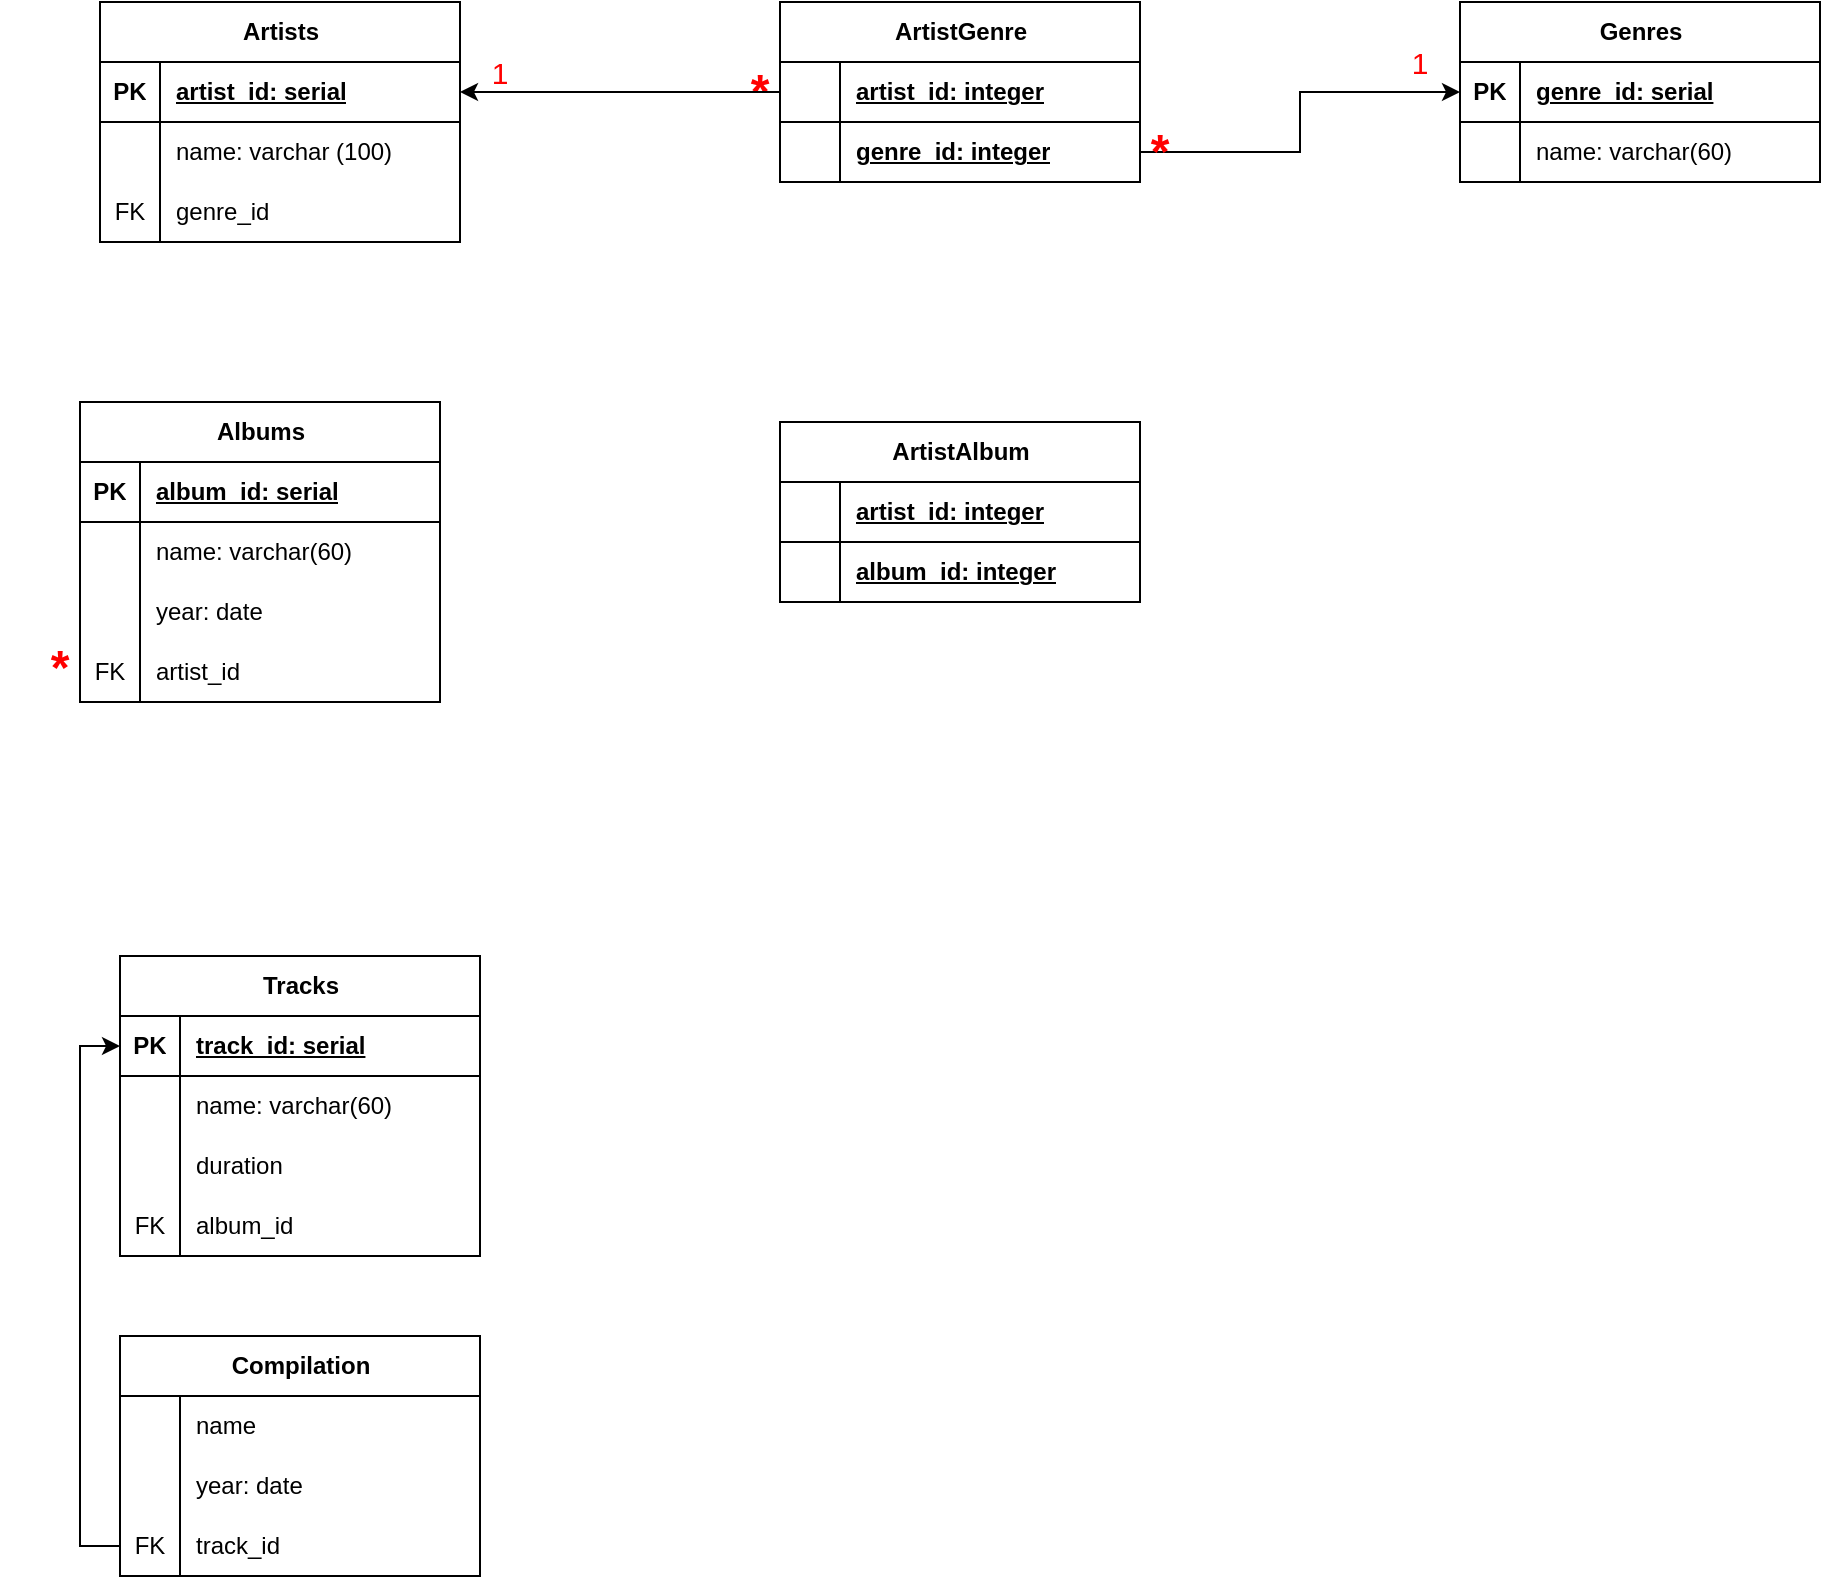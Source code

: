 <mxfile version="22.1.5" type="github">
  <diagram name="Страница — 1" id="l7LQyPdu3lHHylM9o-vb">
    <mxGraphModel dx="2409" dy="1215" grid="1" gridSize="10" guides="1" tooltips="1" connect="1" arrows="1" fold="1" page="1" pageScale="1" pageWidth="1169" pageHeight="827" math="0" shadow="0">
      <root>
        <mxCell id="0" />
        <mxCell id="1" parent="0" />
        <mxCell id="CeUGmrKZ6YZU2B5nkD6M-53" value="Genres" style="shape=table;startSize=30;container=1;collapsible=1;childLayout=tableLayout;fixedRows=1;rowLines=0;fontStyle=1;align=center;resizeLast=1;html=1;" parent="1" vertex="1">
          <mxGeometry x="-350" y="40" width="180" height="90" as="geometry" />
        </mxCell>
        <mxCell id="CeUGmrKZ6YZU2B5nkD6M-54" value="" style="shape=tableRow;horizontal=0;startSize=0;swimlaneHead=0;swimlaneBody=0;fillColor=none;collapsible=0;dropTarget=0;points=[[0,0.5],[1,0.5]];portConstraint=eastwest;top=0;left=0;right=0;bottom=1;" parent="CeUGmrKZ6YZU2B5nkD6M-53" vertex="1">
          <mxGeometry y="30" width="180" height="30" as="geometry" />
        </mxCell>
        <mxCell id="CeUGmrKZ6YZU2B5nkD6M-55" value="PK" style="shape=partialRectangle;connectable=0;fillColor=none;top=0;left=0;bottom=0;right=0;fontStyle=1;overflow=hidden;whiteSpace=wrap;html=1;" parent="CeUGmrKZ6YZU2B5nkD6M-54" vertex="1">
          <mxGeometry width="30" height="30" as="geometry">
            <mxRectangle width="30" height="30" as="alternateBounds" />
          </mxGeometry>
        </mxCell>
        <mxCell id="CeUGmrKZ6YZU2B5nkD6M-56" value="genre_id: serial" style="shape=partialRectangle;connectable=0;fillColor=none;top=0;left=0;bottom=0;right=0;align=left;spacingLeft=6;fontStyle=5;overflow=hidden;whiteSpace=wrap;html=1;" parent="CeUGmrKZ6YZU2B5nkD6M-54" vertex="1">
          <mxGeometry x="30" width="150" height="30" as="geometry">
            <mxRectangle width="150" height="30" as="alternateBounds" />
          </mxGeometry>
        </mxCell>
        <mxCell id="CeUGmrKZ6YZU2B5nkD6M-57" value="" style="shape=tableRow;horizontal=0;startSize=0;swimlaneHead=0;swimlaneBody=0;fillColor=none;collapsible=0;dropTarget=0;points=[[0,0.5],[1,0.5]];portConstraint=eastwest;top=0;left=0;right=0;bottom=0;" parent="CeUGmrKZ6YZU2B5nkD6M-53" vertex="1">
          <mxGeometry y="60" width="180" height="30" as="geometry" />
        </mxCell>
        <mxCell id="CeUGmrKZ6YZU2B5nkD6M-58" value="" style="shape=partialRectangle;connectable=0;fillColor=none;top=0;left=0;bottom=0;right=0;editable=1;overflow=hidden;whiteSpace=wrap;html=1;" parent="CeUGmrKZ6YZU2B5nkD6M-57" vertex="1">
          <mxGeometry width="30" height="30" as="geometry">
            <mxRectangle width="30" height="30" as="alternateBounds" />
          </mxGeometry>
        </mxCell>
        <mxCell id="CeUGmrKZ6YZU2B5nkD6M-59" value="name: varchar(60)" style="shape=partialRectangle;connectable=0;fillColor=none;top=0;left=0;bottom=0;right=0;align=left;spacingLeft=6;overflow=hidden;whiteSpace=wrap;html=1;" parent="CeUGmrKZ6YZU2B5nkD6M-57" vertex="1">
          <mxGeometry x="30" width="150" height="30" as="geometry">
            <mxRectangle width="150" height="30" as="alternateBounds" />
          </mxGeometry>
        </mxCell>
        <mxCell id="HRSi-RAz98DU6cZ2b0Zd-8" value="Artists" style="shape=table;startSize=30;container=1;collapsible=1;childLayout=tableLayout;fixedRows=1;rowLines=0;fontStyle=1;align=center;resizeLast=1;html=1;" vertex="1" parent="1">
          <mxGeometry x="-1030" y="40" width="180" height="120" as="geometry" />
        </mxCell>
        <mxCell id="HRSi-RAz98DU6cZ2b0Zd-9" value="" style="shape=tableRow;horizontal=0;startSize=0;swimlaneHead=0;swimlaneBody=0;fillColor=none;collapsible=0;dropTarget=0;points=[[0,0.5],[1,0.5]];portConstraint=eastwest;top=0;left=0;right=0;bottom=1;" vertex="1" parent="HRSi-RAz98DU6cZ2b0Zd-8">
          <mxGeometry y="30" width="180" height="30" as="geometry" />
        </mxCell>
        <mxCell id="HRSi-RAz98DU6cZ2b0Zd-10" value="PK" style="shape=partialRectangle;connectable=0;fillColor=none;top=0;left=0;bottom=0;right=0;fontStyle=1;overflow=hidden;whiteSpace=wrap;html=1;" vertex="1" parent="HRSi-RAz98DU6cZ2b0Zd-9">
          <mxGeometry width="30" height="30" as="geometry">
            <mxRectangle width="30" height="30" as="alternateBounds" />
          </mxGeometry>
        </mxCell>
        <mxCell id="HRSi-RAz98DU6cZ2b0Zd-11" value="artist_id: serial" style="shape=partialRectangle;connectable=0;fillColor=none;top=0;left=0;bottom=0;right=0;align=left;spacingLeft=6;fontStyle=5;overflow=hidden;whiteSpace=wrap;html=1;" vertex="1" parent="HRSi-RAz98DU6cZ2b0Zd-9">
          <mxGeometry x="30" width="150" height="30" as="geometry">
            <mxRectangle width="150" height="30" as="alternateBounds" />
          </mxGeometry>
        </mxCell>
        <mxCell id="HRSi-RAz98DU6cZ2b0Zd-12" value="" style="shape=tableRow;horizontal=0;startSize=0;swimlaneHead=0;swimlaneBody=0;fillColor=none;collapsible=0;dropTarget=0;points=[[0,0.5],[1,0.5]];portConstraint=eastwest;top=0;left=0;right=0;bottom=0;" vertex="1" parent="HRSi-RAz98DU6cZ2b0Zd-8">
          <mxGeometry y="60" width="180" height="30" as="geometry" />
        </mxCell>
        <mxCell id="HRSi-RAz98DU6cZ2b0Zd-13" value="" style="shape=partialRectangle;connectable=0;fillColor=none;top=0;left=0;bottom=0;right=0;editable=1;overflow=hidden;whiteSpace=wrap;html=1;" vertex="1" parent="HRSi-RAz98DU6cZ2b0Zd-12">
          <mxGeometry width="30" height="30" as="geometry">
            <mxRectangle width="30" height="30" as="alternateBounds" />
          </mxGeometry>
        </mxCell>
        <mxCell id="HRSi-RAz98DU6cZ2b0Zd-14" value="name: varchar (100)" style="shape=partialRectangle;connectable=0;fillColor=none;top=0;left=0;bottom=0;right=0;align=left;spacingLeft=6;overflow=hidden;whiteSpace=wrap;html=1;" vertex="1" parent="HRSi-RAz98DU6cZ2b0Zd-12">
          <mxGeometry x="30" width="150" height="30" as="geometry">
            <mxRectangle width="150" height="30" as="alternateBounds" />
          </mxGeometry>
        </mxCell>
        <mxCell id="HRSi-RAz98DU6cZ2b0Zd-15" value="" style="shape=tableRow;horizontal=0;startSize=0;swimlaneHead=0;swimlaneBody=0;fillColor=none;collapsible=0;dropTarget=0;points=[[0,0.5],[1,0.5]];portConstraint=eastwest;top=0;left=0;right=0;bottom=0;" vertex="1" parent="HRSi-RAz98DU6cZ2b0Zd-8">
          <mxGeometry y="90" width="180" height="30" as="geometry" />
        </mxCell>
        <mxCell id="HRSi-RAz98DU6cZ2b0Zd-16" value="FK" style="shape=partialRectangle;connectable=0;fillColor=none;top=0;left=0;bottom=0;right=0;editable=1;overflow=hidden;whiteSpace=wrap;html=1;" vertex="1" parent="HRSi-RAz98DU6cZ2b0Zd-15">
          <mxGeometry width="30" height="30" as="geometry">
            <mxRectangle width="30" height="30" as="alternateBounds" />
          </mxGeometry>
        </mxCell>
        <mxCell id="HRSi-RAz98DU6cZ2b0Zd-17" value="genre_id" style="shape=partialRectangle;connectable=0;fillColor=none;top=0;left=0;bottom=0;right=0;align=left;spacingLeft=6;overflow=hidden;whiteSpace=wrap;html=1;" vertex="1" parent="HRSi-RAz98DU6cZ2b0Zd-15">
          <mxGeometry x="30" width="150" height="30" as="geometry">
            <mxRectangle width="150" height="30" as="alternateBounds" />
          </mxGeometry>
        </mxCell>
        <mxCell id="HRSi-RAz98DU6cZ2b0Zd-19" value="ArtistGenre" style="shape=table;startSize=30;container=1;collapsible=1;childLayout=tableLayout;fixedRows=1;rowLines=0;fontStyle=1;align=center;resizeLast=1;html=1;" vertex="1" parent="1">
          <mxGeometry x="-690" y="40" width="180" height="90" as="geometry" />
        </mxCell>
        <mxCell id="HRSi-RAz98DU6cZ2b0Zd-20" value="" style="shape=tableRow;horizontal=0;startSize=0;swimlaneHead=0;swimlaneBody=0;fillColor=none;collapsible=0;dropTarget=0;points=[[0,0.5],[1,0.5]];portConstraint=eastwest;top=0;left=0;right=0;bottom=1;" vertex="1" parent="HRSi-RAz98DU6cZ2b0Zd-19">
          <mxGeometry y="30" width="180" height="30" as="geometry" />
        </mxCell>
        <mxCell id="HRSi-RAz98DU6cZ2b0Zd-21" value="" style="shape=partialRectangle;connectable=0;fillColor=none;top=0;left=0;bottom=0;right=0;fontStyle=1;overflow=hidden;whiteSpace=wrap;html=1;" vertex="1" parent="HRSi-RAz98DU6cZ2b0Zd-20">
          <mxGeometry width="30" height="30" as="geometry">
            <mxRectangle width="30" height="30" as="alternateBounds" />
          </mxGeometry>
        </mxCell>
        <mxCell id="HRSi-RAz98DU6cZ2b0Zd-22" value="artist_id: integer" style="shape=partialRectangle;connectable=0;fillColor=none;top=0;left=0;bottom=0;right=0;align=left;spacingLeft=6;fontStyle=5;overflow=hidden;whiteSpace=wrap;html=1;" vertex="1" parent="HRSi-RAz98DU6cZ2b0Zd-20">
          <mxGeometry x="30" width="150" height="30" as="geometry">
            <mxRectangle width="150" height="30" as="alternateBounds" />
          </mxGeometry>
        </mxCell>
        <mxCell id="HRSi-RAz98DU6cZ2b0Zd-26" value="" style="shape=tableRow;horizontal=0;startSize=0;swimlaneHead=0;swimlaneBody=0;fillColor=none;collapsible=0;dropTarget=0;points=[[0,0.5],[1,0.5]];portConstraint=eastwest;top=0;left=0;right=0;bottom=0;" vertex="1" parent="HRSi-RAz98DU6cZ2b0Zd-19">
          <mxGeometry y="60" width="180" height="30" as="geometry" />
        </mxCell>
        <mxCell id="HRSi-RAz98DU6cZ2b0Zd-27" value="" style="shape=partialRectangle;connectable=0;fillColor=none;top=0;left=0;bottom=0;right=0;editable=1;overflow=hidden;whiteSpace=wrap;html=1;" vertex="1" parent="HRSi-RAz98DU6cZ2b0Zd-26">
          <mxGeometry width="30" height="30" as="geometry">
            <mxRectangle width="30" height="30" as="alternateBounds" />
          </mxGeometry>
        </mxCell>
        <mxCell id="HRSi-RAz98DU6cZ2b0Zd-28" value="" style="shape=partialRectangle;connectable=0;fillColor=none;top=0;left=0;bottom=0;right=0;align=left;spacingLeft=6;overflow=hidden;whiteSpace=wrap;html=1;" vertex="1" parent="HRSi-RAz98DU6cZ2b0Zd-26">
          <mxGeometry x="30" width="150" height="30" as="geometry">
            <mxRectangle width="150" height="30" as="alternateBounds" />
          </mxGeometry>
        </mxCell>
        <mxCell id="HRSi-RAz98DU6cZ2b0Zd-30" style="edgeStyle=orthogonalEdgeStyle;rounded=0;orthogonalLoop=1;jettySize=auto;html=1;exitX=1;exitY=0.5;exitDx=0;exitDy=0;entryX=0;entryY=0.5;entryDx=0;entryDy=0;" edge="1" parent="1" source="HRSi-RAz98DU6cZ2b0Zd-26" target="CeUGmrKZ6YZU2B5nkD6M-54">
          <mxGeometry relative="1" as="geometry">
            <Array as="points">
              <mxPoint x="-430" y="115" />
              <mxPoint x="-430" y="85" />
            </Array>
          </mxGeometry>
        </mxCell>
        <mxCell id="HRSi-RAz98DU6cZ2b0Zd-31" value="genre_id: integer" style="shape=partialRectangle;connectable=0;fillColor=none;top=0;left=0;bottom=0;right=0;align=left;spacingLeft=6;fontStyle=5;overflow=hidden;whiteSpace=wrap;html=1;" vertex="1" parent="1">
          <mxGeometry x="-660" y="100" width="150" height="30" as="geometry">
            <mxRectangle width="150" height="30" as="alternateBounds" />
          </mxGeometry>
        </mxCell>
        <mxCell id="HRSi-RAz98DU6cZ2b0Zd-35" value="Albums" style="shape=table;startSize=30;container=1;collapsible=1;childLayout=tableLayout;fixedRows=1;rowLines=0;fontStyle=1;align=center;resizeLast=1;html=1;" vertex="1" parent="1">
          <mxGeometry x="-1040" y="240" width="180" height="150" as="geometry" />
        </mxCell>
        <mxCell id="HRSi-RAz98DU6cZ2b0Zd-36" value="" style="shape=tableRow;horizontal=0;startSize=0;swimlaneHead=0;swimlaneBody=0;fillColor=none;collapsible=0;dropTarget=0;points=[[0,0.5],[1,0.5]];portConstraint=eastwest;top=0;left=0;right=0;bottom=1;" vertex="1" parent="HRSi-RAz98DU6cZ2b0Zd-35">
          <mxGeometry y="30" width="180" height="30" as="geometry" />
        </mxCell>
        <mxCell id="HRSi-RAz98DU6cZ2b0Zd-37" value="PK" style="shape=partialRectangle;connectable=0;fillColor=none;top=0;left=0;bottom=0;right=0;fontStyle=1;overflow=hidden;whiteSpace=wrap;html=1;" vertex="1" parent="HRSi-RAz98DU6cZ2b0Zd-36">
          <mxGeometry width="30" height="30" as="geometry">
            <mxRectangle width="30" height="30" as="alternateBounds" />
          </mxGeometry>
        </mxCell>
        <mxCell id="HRSi-RAz98DU6cZ2b0Zd-38" value="album_id: serial" style="shape=partialRectangle;connectable=0;fillColor=none;top=0;left=0;bottom=0;right=0;align=left;spacingLeft=6;fontStyle=5;overflow=hidden;whiteSpace=wrap;html=1;" vertex="1" parent="HRSi-RAz98DU6cZ2b0Zd-36">
          <mxGeometry x="30" width="150" height="30" as="geometry">
            <mxRectangle width="150" height="30" as="alternateBounds" />
          </mxGeometry>
        </mxCell>
        <mxCell id="HRSi-RAz98DU6cZ2b0Zd-39" value="" style="shape=tableRow;horizontal=0;startSize=0;swimlaneHead=0;swimlaneBody=0;fillColor=none;collapsible=0;dropTarget=0;points=[[0,0.5],[1,0.5]];portConstraint=eastwest;top=0;left=0;right=0;bottom=0;" vertex="1" parent="HRSi-RAz98DU6cZ2b0Zd-35">
          <mxGeometry y="60" width="180" height="30" as="geometry" />
        </mxCell>
        <mxCell id="HRSi-RAz98DU6cZ2b0Zd-40" value="" style="shape=partialRectangle;connectable=0;fillColor=none;top=0;left=0;bottom=0;right=0;editable=1;overflow=hidden;whiteSpace=wrap;html=1;" vertex="1" parent="HRSi-RAz98DU6cZ2b0Zd-39">
          <mxGeometry width="30" height="30" as="geometry">
            <mxRectangle width="30" height="30" as="alternateBounds" />
          </mxGeometry>
        </mxCell>
        <mxCell id="HRSi-RAz98DU6cZ2b0Zd-41" value="name: varchar(60)" style="shape=partialRectangle;connectable=0;fillColor=none;top=0;left=0;bottom=0;right=0;align=left;spacingLeft=6;overflow=hidden;whiteSpace=wrap;html=1;" vertex="1" parent="HRSi-RAz98DU6cZ2b0Zd-39">
          <mxGeometry x="30" width="150" height="30" as="geometry">
            <mxRectangle width="150" height="30" as="alternateBounds" />
          </mxGeometry>
        </mxCell>
        <mxCell id="HRSi-RAz98DU6cZ2b0Zd-42" value="" style="shape=tableRow;horizontal=0;startSize=0;swimlaneHead=0;swimlaneBody=0;fillColor=none;collapsible=0;dropTarget=0;points=[[0,0.5],[1,0.5]];portConstraint=eastwest;top=0;left=0;right=0;bottom=0;" vertex="1" parent="HRSi-RAz98DU6cZ2b0Zd-35">
          <mxGeometry y="90" width="180" height="30" as="geometry" />
        </mxCell>
        <mxCell id="HRSi-RAz98DU6cZ2b0Zd-43" value="" style="shape=partialRectangle;connectable=0;fillColor=none;top=0;left=0;bottom=0;right=0;editable=1;overflow=hidden;whiteSpace=wrap;html=1;" vertex="1" parent="HRSi-RAz98DU6cZ2b0Zd-42">
          <mxGeometry width="30" height="30" as="geometry">
            <mxRectangle width="30" height="30" as="alternateBounds" />
          </mxGeometry>
        </mxCell>
        <mxCell id="HRSi-RAz98DU6cZ2b0Zd-44" value="year: date" style="shape=partialRectangle;connectable=0;fillColor=none;top=0;left=0;bottom=0;right=0;align=left;spacingLeft=6;overflow=hidden;whiteSpace=wrap;html=1;" vertex="1" parent="HRSi-RAz98DU6cZ2b0Zd-42">
          <mxGeometry x="30" width="150" height="30" as="geometry">
            <mxRectangle width="150" height="30" as="alternateBounds" />
          </mxGeometry>
        </mxCell>
        <mxCell id="HRSi-RAz98DU6cZ2b0Zd-45" value="" style="shape=tableRow;horizontal=0;startSize=0;swimlaneHead=0;swimlaneBody=0;fillColor=none;collapsible=0;dropTarget=0;points=[[0,0.5],[1,0.5]];portConstraint=eastwest;top=0;left=0;right=0;bottom=0;" vertex="1" parent="HRSi-RAz98DU6cZ2b0Zd-35">
          <mxGeometry y="120" width="180" height="30" as="geometry" />
        </mxCell>
        <mxCell id="HRSi-RAz98DU6cZ2b0Zd-46" value="FK" style="shape=partialRectangle;connectable=0;fillColor=none;top=0;left=0;bottom=0;right=0;editable=1;overflow=hidden;whiteSpace=wrap;html=1;" vertex="1" parent="HRSi-RAz98DU6cZ2b0Zd-45">
          <mxGeometry width="30" height="30" as="geometry">
            <mxRectangle width="30" height="30" as="alternateBounds" />
          </mxGeometry>
        </mxCell>
        <mxCell id="HRSi-RAz98DU6cZ2b0Zd-47" value="artist_id" style="shape=partialRectangle;connectable=0;fillColor=none;top=0;left=0;bottom=0;right=0;align=left;spacingLeft=6;overflow=hidden;whiteSpace=wrap;html=1;" vertex="1" parent="HRSi-RAz98DU6cZ2b0Zd-45">
          <mxGeometry x="30" width="150" height="30" as="geometry">
            <mxRectangle width="150" height="30" as="alternateBounds" />
          </mxGeometry>
        </mxCell>
        <mxCell id="HRSi-RAz98DU6cZ2b0Zd-74" value="Tracks" style="shape=table;startSize=30;container=1;collapsible=1;childLayout=tableLayout;fixedRows=1;rowLines=0;fontStyle=1;align=center;resizeLast=1;html=1;" vertex="1" parent="1">
          <mxGeometry x="-1020" y="517" width="180" height="150" as="geometry" />
        </mxCell>
        <mxCell id="HRSi-RAz98DU6cZ2b0Zd-75" value="" style="shape=tableRow;horizontal=0;startSize=0;swimlaneHead=0;swimlaneBody=0;fillColor=none;collapsible=0;dropTarget=0;points=[[0,0.5],[1,0.5]];portConstraint=eastwest;top=0;left=0;right=0;bottom=1;" vertex="1" parent="HRSi-RAz98DU6cZ2b0Zd-74">
          <mxGeometry y="30" width="180" height="30" as="geometry" />
        </mxCell>
        <mxCell id="HRSi-RAz98DU6cZ2b0Zd-76" value="PK" style="shape=partialRectangle;connectable=0;fillColor=none;top=0;left=0;bottom=0;right=0;fontStyle=1;overflow=hidden;whiteSpace=wrap;html=1;" vertex="1" parent="HRSi-RAz98DU6cZ2b0Zd-75">
          <mxGeometry width="30" height="30" as="geometry">
            <mxRectangle width="30" height="30" as="alternateBounds" />
          </mxGeometry>
        </mxCell>
        <mxCell id="HRSi-RAz98DU6cZ2b0Zd-77" value="track_id: serial" style="shape=partialRectangle;connectable=0;fillColor=none;top=0;left=0;bottom=0;right=0;align=left;spacingLeft=6;fontStyle=5;overflow=hidden;whiteSpace=wrap;html=1;" vertex="1" parent="HRSi-RAz98DU6cZ2b0Zd-75">
          <mxGeometry x="30" width="150" height="30" as="geometry">
            <mxRectangle width="150" height="30" as="alternateBounds" />
          </mxGeometry>
        </mxCell>
        <mxCell id="HRSi-RAz98DU6cZ2b0Zd-78" value="" style="shape=tableRow;horizontal=0;startSize=0;swimlaneHead=0;swimlaneBody=0;fillColor=none;collapsible=0;dropTarget=0;points=[[0,0.5],[1,0.5]];portConstraint=eastwest;top=0;left=0;right=0;bottom=0;" vertex="1" parent="HRSi-RAz98DU6cZ2b0Zd-74">
          <mxGeometry y="60" width="180" height="30" as="geometry" />
        </mxCell>
        <mxCell id="HRSi-RAz98DU6cZ2b0Zd-79" value="" style="shape=partialRectangle;connectable=0;fillColor=none;top=0;left=0;bottom=0;right=0;editable=1;overflow=hidden;whiteSpace=wrap;html=1;" vertex="1" parent="HRSi-RAz98DU6cZ2b0Zd-78">
          <mxGeometry width="30" height="30" as="geometry">
            <mxRectangle width="30" height="30" as="alternateBounds" />
          </mxGeometry>
        </mxCell>
        <mxCell id="HRSi-RAz98DU6cZ2b0Zd-80" value="name: varchar(60)" style="shape=partialRectangle;connectable=0;fillColor=none;top=0;left=0;bottom=0;right=0;align=left;spacingLeft=6;overflow=hidden;whiteSpace=wrap;html=1;" vertex="1" parent="HRSi-RAz98DU6cZ2b0Zd-78">
          <mxGeometry x="30" width="150" height="30" as="geometry">
            <mxRectangle width="150" height="30" as="alternateBounds" />
          </mxGeometry>
        </mxCell>
        <mxCell id="HRSi-RAz98DU6cZ2b0Zd-81" value="" style="shape=tableRow;horizontal=0;startSize=0;swimlaneHead=0;swimlaneBody=0;fillColor=none;collapsible=0;dropTarget=0;points=[[0,0.5],[1,0.5]];portConstraint=eastwest;top=0;left=0;right=0;bottom=0;" vertex="1" parent="HRSi-RAz98DU6cZ2b0Zd-74">
          <mxGeometry y="90" width="180" height="30" as="geometry" />
        </mxCell>
        <mxCell id="HRSi-RAz98DU6cZ2b0Zd-82" value="" style="shape=partialRectangle;connectable=0;fillColor=none;top=0;left=0;bottom=0;right=0;editable=1;overflow=hidden;whiteSpace=wrap;html=1;" vertex="1" parent="HRSi-RAz98DU6cZ2b0Zd-81">
          <mxGeometry width="30" height="30" as="geometry">
            <mxRectangle width="30" height="30" as="alternateBounds" />
          </mxGeometry>
        </mxCell>
        <mxCell id="HRSi-RAz98DU6cZ2b0Zd-83" value="duration" style="shape=partialRectangle;connectable=0;fillColor=none;top=0;left=0;bottom=0;right=0;align=left;spacingLeft=6;overflow=hidden;whiteSpace=wrap;html=1;" vertex="1" parent="HRSi-RAz98DU6cZ2b0Zd-81">
          <mxGeometry x="30" width="150" height="30" as="geometry">
            <mxRectangle width="150" height="30" as="alternateBounds" />
          </mxGeometry>
        </mxCell>
        <mxCell id="HRSi-RAz98DU6cZ2b0Zd-84" value="" style="shape=tableRow;horizontal=0;startSize=0;swimlaneHead=0;swimlaneBody=0;fillColor=none;collapsible=0;dropTarget=0;points=[[0,0.5],[1,0.5]];portConstraint=eastwest;top=0;left=0;right=0;bottom=0;" vertex="1" parent="HRSi-RAz98DU6cZ2b0Zd-74">
          <mxGeometry y="120" width="180" height="30" as="geometry" />
        </mxCell>
        <mxCell id="HRSi-RAz98DU6cZ2b0Zd-85" value="FK" style="shape=partialRectangle;connectable=0;fillColor=none;top=0;left=0;bottom=0;right=0;editable=1;overflow=hidden;whiteSpace=wrap;html=1;" vertex="1" parent="HRSi-RAz98DU6cZ2b0Zd-84">
          <mxGeometry width="30" height="30" as="geometry">
            <mxRectangle width="30" height="30" as="alternateBounds" />
          </mxGeometry>
        </mxCell>
        <mxCell id="HRSi-RAz98DU6cZ2b0Zd-86" value="album_id" style="shape=partialRectangle;connectable=0;fillColor=none;top=0;left=0;bottom=0;right=0;align=left;spacingLeft=6;overflow=hidden;whiteSpace=wrap;html=1;" vertex="1" parent="HRSi-RAz98DU6cZ2b0Zd-84">
          <mxGeometry x="30" width="150" height="30" as="geometry">
            <mxRectangle width="150" height="30" as="alternateBounds" />
          </mxGeometry>
        </mxCell>
        <mxCell id="HRSi-RAz98DU6cZ2b0Zd-107" value="Compilation" style="shape=table;startSize=30;container=1;collapsible=1;childLayout=tableLayout;fixedRows=1;rowLines=0;fontStyle=1;align=center;resizeLast=1;html=1;" vertex="1" parent="1">
          <mxGeometry x="-1020" y="707" width="180" height="120" as="geometry" />
        </mxCell>
        <mxCell id="HRSi-RAz98DU6cZ2b0Zd-111" value="" style="shape=tableRow;horizontal=0;startSize=0;swimlaneHead=0;swimlaneBody=0;fillColor=none;collapsible=0;dropTarget=0;points=[[0,0.5],[1,0.5]];portConstraint=eastwest;top=0;left=0;right=0;bottom=0;" vertex="1" parent="HRSi-RAz98DU6cZ2b0Zd-107">
          <mxGeometry y="30" width="180" height="30" as="geometry" />
        </mxCell>
        <mxCell id="HRSi-RAz98DU6cZ2b0Zd-112" value="" style="shape=partialRectangle;connectable=0;fillColor=none;top=0;left=0;bottom=0;right=0;editable=1;overflow=hidden;whiteSpace=wrap;html=1;" vertex="1" parent="HRSi-RAz98DU6cZ2b0Zd-111">
          <mxGeometry width="30" height="30" as="geometry">
            <mxRectangle width="30" height="30" as="alternateBounds" />
          </mxGeometry>
        </mxCell>
        <mxCell id="HRSi-RAz98DU6cZ2b0Zd-113" value="name" style="shape=partialRectangle;connectable=0;fillColor=none;top=0;left=0;bottom=0;right=0;align=left;spacingLeft=6;overflow=hidden;whiteSpace=wrap;html=1;" vertex="1" parent="HRSi-RAz98DU6cZ2b0Zd-111">
          <mxGeometry x="30" width="150" height="30" as="geometry">
            <mxRectangle width="150" height="30" as="alternateBounds" />
          </mxGeometry>
        </mxCell>
        <mxCell id="HRSi-RAz98DU6cZ2b0Zd-114" value="" style="shape=tableRow;horizontal=0;startSize=0;swimlaneHead=0;swimlaneBody=0;fillColor=none;collapsible=0;dropTarget=0;points=[[0,0.5],[1,0.5]];portConstraint=eastwest;top=0;left=0;right=0;bottom=0;" vertex="1" parent="HRSi-RAz98DU6cZ2b0Zd-107">
          <mxGeometry y="60" width="180" height="30" as="geometry" />
        </mxCell>
        <mxCell id="HRSi-RAz98DU6cZ2b0Zd-115" value="" style="shape=partialRectangle;connectable=0;fillColor=none;top=0;left=0;bottom=0;right=0;editable=1;overflow=hidden;whiteSpace=wrap;html=1;" vertex="1" parent="HRSi-RAz98DU6cZ2b0Zd-114">
          <mxGeometry width="30" height="30" as="geometry">
            <mxRectangle width="30" height="30" as="alternateBounds" />
          </mxGeometry>
        </mxCell>
        <mxCell id="HRSi-RAz98DU6cZ2b0Zd-116" value="year: date" style="shape=partialRectangle;connectable=0;fillColor=none;top=0;left=0;bottom=0;right=0;align=left;spacingLeft=6;overflow=hidden;whiteSpace=wrap;html=1;" vertex="1" parent="HRSi-RAz98DU6cZ2b0Zd-114">
          <mxGeometry x="30" width="150" height="30" as="geometry">
            <mxRectangle width="150" height="30" as="alternateBounds" />
          </mxGeometry>
        </mxCell>
        <mxCell id="HRSi-RAz98DU6cZ2b0Zd-117" value="" style="shape=tableRow;horizontal=0;startSize=0;swimlaneHead=0;swimlaneBody=0;fillColor=none;collapsible=0;dropTarget=0;points=[[0,0.5],[1,0.5]];portConstraint=eastwest;top=0;left=0;right=0;bottom=0;" vertex="1" parent="HRSi-RAz98DU6cZ2b0Zd-107">
          <mxGeometry y="90" width="180" height="30" as="geometry" />
        </mxCell>
        <mxCell id="HRSi-RAz98DU6cZ2b0Zd-118" value="FK" style="shape=partialRectangle;connectable=0;fillColor=none;top=0;left=0;bottom=0;right=0;editable=1;overflow=hidden;whiteSpace=wrap;html=1;" vertex="1" parent="HRSi-RAz98DU6cZ2b0Zd-117">
          <mxGeometry width="30" height="30" as="geometry">
            <mxRectangle width="30" height="30" as="alternateBounds" />
          </mxGeometry>
        </mxCell>
        <mxCell id="HRSi-RAz98DU6cZ2b0Zd-119" value="track_id" style="shape=partialRectangle;connectable=0;fillColor=none;top=0;left=0;bottom=0;right=0;align=left;spacingLeft=6;overflow=hidden;whiteSpace=wrap;html=1;" vertex="1" parent="HRSi-RAz98DU6cZ2b0Zd-117">
          <mxGeometry x="30" width="150" height="30" as="geometry">
            <mxRectangle width="150" height="30" as="alternateBounds" />
          </mxGeometry>
        </mxCell>
        <mxCell id="HRSi-RAz98DU6cZ2b0Zd-120" style="edgeStyle=orthogonalEdgeStyle;rounded=0;orthogonalLoop=1;jettySize=auto;html=1;exitX=0;exitY=0.5;exitDx=0;exitDy=0;entryX=0;entryY=0.5;entryDx=0;entryDy=0;" edge="1" parent="1" source="HRSi-RAz98DU6cZ2b0Zd-117" target="HRSi-RAz98DU6cZ2b0Zd-75">
          <mxGeometry relative="1" as="geometry" />
        </mxCell>
        <mxCell id="HRSi-RAz98DU6cZ2b0Zd-124" value="&lt;h2&gt;&lt;font color=&quot;#ff0000&quot; style=&quot;font-size: 24px;&quot;&gt;*&lt;/font&gt;&lt;/h2&gt;" style="text;html=1;strokeColor=none;fillColor=none;align=center;verticalAlign=middle;whiteSpace=wrap;rounded=0;" vertex="1" parent="1">
          <mxGeometry x="-1080" y="358" width="60" height="30" as="geometry" />
        </mxCell>
        <mxCell id="HRSi-RAz98DU6cZ2b0Zd-126" value="&lt;h2&gt;&lt;font color=&quot;#ff0000&quot; style=&quot;font-size: 24px;&quot;&gt;*&lt;/font&gt;&lt;/h2&gt;" style="text;html=1;strokeColor=none;fillColor=none;align=center;verticalAlign=middle;whiteSpace=wrap;rounded=0;" vertex="1" parent="1">
          <mxGeometry x="-530" y="100" width="60" height="30" as="geometry" />
        </mxCell>
        <mxCell id="HRSi-RAz98DU6cZ2b0Zd-127" value="&lt;p&gt;&lt;font style=&quot;font-size: 15px;&quot; color=&quot;#ff0000&quot;&gt;1&lt;/font&gt;&lt;/p&gt;" style="text;html=1;strokeColor=none;fillColor=none;align=center;verticalAlign=middle;whiteSpace=wrap;rounded=0;" vertex="1" parent="1">
          <mxGeometry x="-400" y="55" width="60" height="30" as="geometry" />
        </mxCell>
        <mxCell id="HRSi-RAz98DU6cZ2b0Zd-128" value="&lt;h2&gt;&lt;font color=&quot;#ff0000&quot; style=&quot;font-size: 24px;&quot;&gt;*&lt;/font&gt;&lt;/h2&gt;" style="text;html=1;strokeColor=none;fillColor=none;align=center;verticalAlign=middle;whiteSpace=wrap;rounded=0;" vertex="1" parent="1">
          <mxGeometry x="-730" y="70" width="60" height="30" as="geometry" />
        </mxCell>
        <mxCell id="HRSi-RAz98DU6cZ2b0Zd-129" value="&lt;p&gt;&lt;font style=&quot;font-size: 15px;&quot; color=&quot;#ff0000&quot;&gt;1&lt;/font&gt;&lt;/p&gt;" style="text;html=1;strokeColor=none;fillColor=none;align=center;verticalAlign=middle;whiteSpace=wrap;rounded=0;" vertex="1" parent="1">
          <mxGeometry x="-860" y="60" width="60" height="30" as="geometry" />
        </mxCell>
        <mxCell id="HRSi-RAz98DU6cZ2b0Zd-136" style="edgeStyle=orthogonalEdgeStyle;rounded=0;orthogonalLoop=1;jettySize=auto;html=1;exitX=0;exitY=0.5;exitDx=0;exitDy=0;entryX=1;entryY=0.5;entryDx=0;entryDy=0;" edge="1" parent="1" source="HRSi-RAz98DU6cZ2b0Zd-20" target="HRSi-RAz98DU6cZ2b0Zd-9">
          <mxGeometry relative="1" as="geometry" />
        </mxCell>
        <mxCell id="HRSi-RAz98DU6cZ2b0Zd-138" value="ArtistAlbum" style="shape=table;startSize=30;container=1;collapsible=1;childLayout=tableLayout;fixedRows=1;rowLines=0;fontStyle=1;align=center;resizeLast=1;html=1;" vertex="1" parent="1">
          <mxGeometry x="-690" y="250" width="180" height="90" as="geometry" />
        </mxCell>
        <mxCell id="HRSi-RAz98DU6cZ2b0Zd-139" value="" style="shape=tableRow;horizontal=0;startSize=0;swimlaneHead=0;swimlaneBody=0;fillColor=none;collapsible=0;dropTarget=0;points=[[0,0.5],[1,0.5]];portConstraint=eastwest;top=0;left=0;right=0;bottom=1;" vertex="1" parent="HRSi-RAz98DU6cZ2b0Zd-138">
          <mxGeometry y="30" width="180" height="30" as="geometry" />
        </mxCell>
        <mxCell id="HRSi-RAz98DU6cZ2b0Zd-140" value="" style="shape=partialRectangle;connectable=0;fillColor=none;top=0;left=0;bottom=0;right=0;fontStyle=1;overflow=hidden;whiteSpace=wrap;html=1;" vertex="1" parent="HRSi-RAz98DU6cZ2b0Zd-139">
          <mxGeometry width="30" height="30" as="geometry">
            <mxRectangle width="30" height="30" as="alternateBounds" />
          </mxGeometry>
        </mxCell>
        <mxCell id="HRSi-RAz98DU6cZ2b0Zd-141" value="artist_id: integer" style="shape=partialRectangle;connectable=0;fillColor=none;top=0;left=0;bottom=0;right=0;align=left;spacingLeft=6;fontStyle=5;overflow=hidden;whiteSpace=wrap;html=1;" vertex="1" parent="HRSi-RAz98DU6cZ2b0Zd-139">
          <mxGeometry x="30" width="150" height="30" as="geometry">
            <mxRectangle width="150" height="30" as="alternateBounds" />
          </mxGeometry>
        </mxCell>
        <mxCell id="HRSi-RAz98DU6cZ2b0Zd-142" value="" style="shape=tableRow;horizontal=0;startSize=0;swimlaneHead=0;swimlaneBody=0;fillColor=none;collapsible=0;dropTarget=0;points=[[0,0.5],[1,0.5]];portConstraint=eastwest;top=0;left=0;right=0;bottom=0;" vertex="1" parent="HRSi-RAz98DU6cZ2b0Zd-138">
          <mxGeometry y="60" width="180" height="30" as="geometry" />
        </mxCell>
        <mxCell id="HRSi-RAz98DU6cZ2b0Zd-143" value="" style="shape=partialRectangle;connectable=0;fillColor=none;top=0;left=0;bottom=0;right=0;editable=1;overflow=hidden;whiteSpace=wrap;html=1;" vertex="1" parent="HRSi-RAz98DU6cZ2b0Zd-142">
          <mxGeometry width="30" height="30" as="geometry">
            <mxRectangle width="30" height="30" as="alternateBounds" />
          </mxGeometry>
        </mxCell>
        <mxCell id="HRSi-RAz98DU6cZ2b0Zd-144" value="" style="shape=partialRectangle;connectable=0;fillColor=none;top=0;left=0;bottom=0;right=0;align=left;spacingLeft=6;overflow=hidden;whiteSpace=wrap;html=1;" vertex="1" parent="HRSi-RAz98DU6cZ2b0Zd-142">
          <mxGeometry x="30" width="150" height="30" as="geometry">
            <mxRectangle width="150" height="30" as="alternateBounds" />
          </mxGeometry>
        </mxCell>
        <mxCell id="HRSi-RAz98DU6cZ2b0Zd-145" value="album_id: integer" style="shape=partialRectangle;connectable=0;fillColor=none;top=0;left=0;bottom=0;right=0;align=left;spacingLeft=6;fontStyle=5;overflow=hidden;whiteSpace=wrap;html=1;" vertex="1" parent="1">
          <mxGeometry x="-660" y="310" width="150" height="30" as="geometry">
            <mxRectangle width="150" height="30" as="alternateBounds" />
          </mxGeometry>
        </mxCell>
      </root>
    </mxGraphModel>
  </diagram>
</mxfile>
